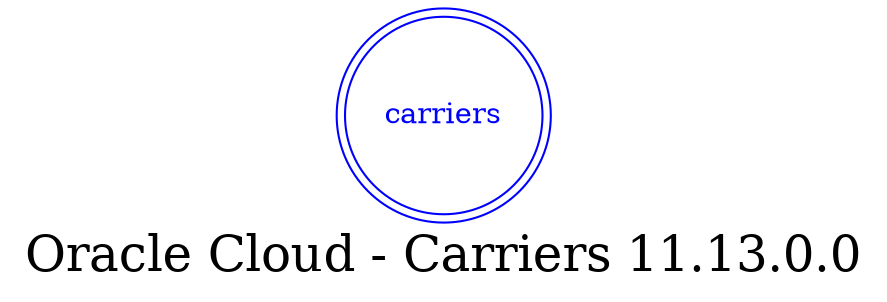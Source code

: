 digraph LexiconGraph {
graph[label="Oracle Cloud - Carriers 11.13.0.0", fontsize=24]
splines=true
"carriers" [color=blue, fontcolor=blue, shape=doublecircle]
}
